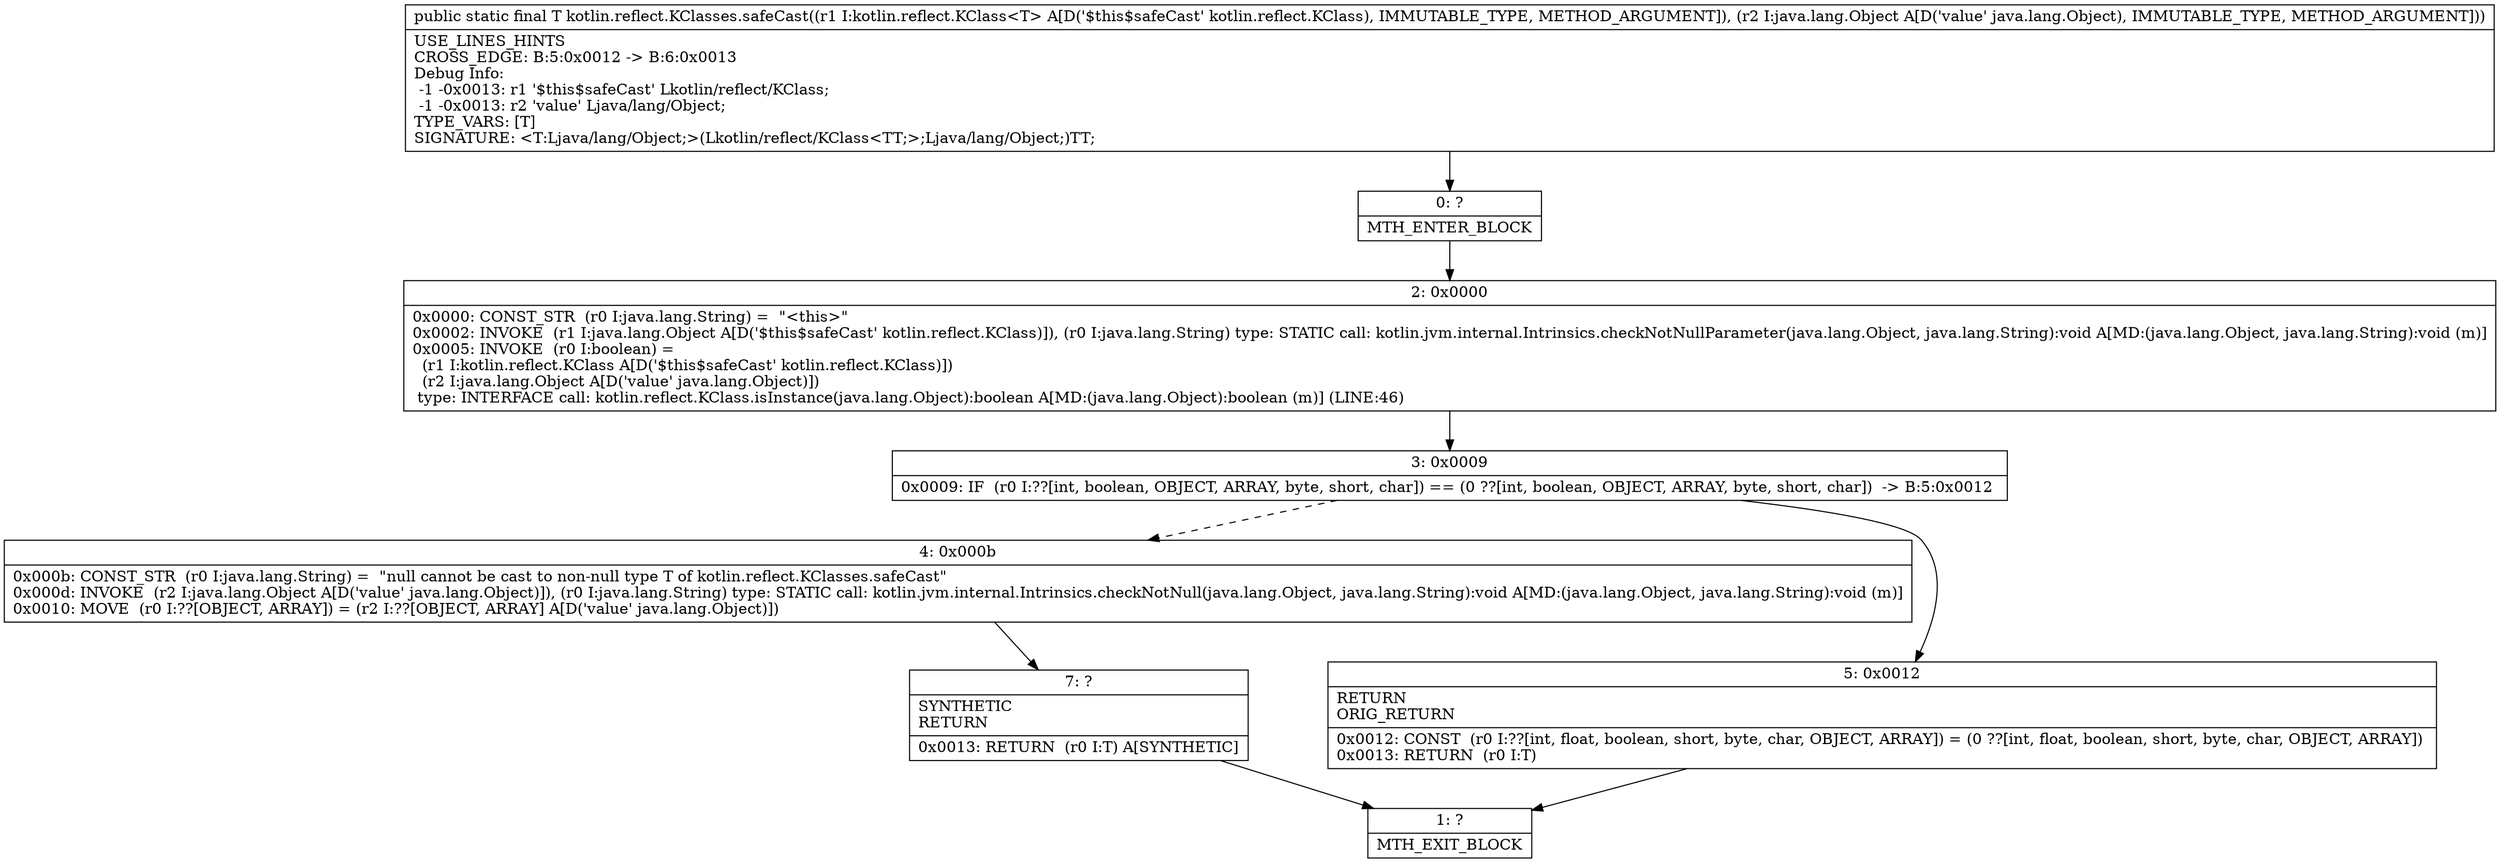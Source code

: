 digraph "CFG forkotlin.reflect.KClasses.safeCast(Lkotlin\/reflect\/KClass;Ljava\/lang\/Object;)Ljava\/lang\/Object;" {
Node_0 [shape=record,label="{0\:\ ?|MTH_ENTER_BLOCK\l}"];
Node_2 [shape=record,label="{2\:\ 0x0000|0x0000: CONST_STR  (r0 I:java.lang.String) =  \"\<this\>\" \l0x0002: INVOKE  (r1 I:java.lang.Object A[D('$this$safeCast' kotlin.reflect.KClass)]), (r0 I:java.lang.String) type: STATIC call: kotlin.jvm.internal.Intrinsics.checkNotNullParameter(java.lang.Object, java.lang.String):void A[MD:(java.lang.Object, java.lang.String):void (m)]\l0x0005: INVOKE  (r0 I:boolean) = \l  (r1 I:kotlin.reflect.KClass A[D('$this$safeCast' kotlin.reflect.KClass)])\l  (r2 I:java.lang.Object A[D('value' java.lang.Object)])\l type: INTERFACE call: kotlin.reflect.KClass.isInstance(java.lang.Object):boolean A[MD:(java.lang.Object):boolean (m)] (LINE:46)\l}"];
Node_3 [shape=record,label="{3\:\ 0x0009|0x0009: IF  (r0 I:??[int, boolean, OBJECT, ARRAY, byte, short, char]) == (0 ??[int, boolean, OBJECT, ARRAY, byte, short, char])  \-\> B:5:0x0012 \l}"];
Node_4 [shape=record,label="{4\:\ 0x000b|0x000b: CONST_STR  (r0 I:java.lang.String) =  \"null cannot be cast to non\-null type T of kotlin.reflect.KClasses.safeCast\" \l0x000d: INVOKE  (r2 I:java.lang.Object A[D('value' java.lang.Object)]), (r0 I:java.lang.String) type: STATIC call: kotlin.jvm.internal.Intrinsics.checkNotNull(java.lang.Object, java.lang.String):void A[MD:(java.lang.Object, java.lang.String):void (m)]\l0x0010: MOVE  (r0 I:??[OBJECT, ARRAY]) = (r2 I:??[OBJECT, ARRAY] A[D('value' java.lang.Object)]) \l}"];
Node_7 [shape=record,label="{7\:\ ?|SYNTHETIC\lRETURN\l|0x0013: RETURN  (r0 I:T) A[SYNTHETIC]\l}"];
Node_1 [shape=record,label="{1\:\ ?|MTH_EXIT_BLOCK\l}"];
Node_5 [shape=record,label="{5\:\ 0x0012|RETURN\lORIG_RETURN\l|0x0012: CONST  (r0 I:??[int, float, boolean, short, byte, char, OBJECT, ARRAY]) = (0 ??[int, float, boolean, short, byte, char, OBJECT, ARRAY]) \l0x0013: RETURN  (r0 I:T) \l}"];
MethodNode[shape=record,label="{public static final T kotlin.reflect.KClasses.safeCast((r1 I:kotlin.reflect.KClass\<T\> A[D('$this$safeCast' kotlin.reflect.KClass), IMMUTABLE_TYPE, METHOD_ARGUMENT]), (r2 I:java.lang.Object A[D('value' java.lang.Object), IMMUTABLE_TYPE, METHOD_ARGUMENT]))  | USE_LINES_HINTS\lCROSS_EDGE: B:5:0x0012 \-\> B:6:0x0013\lDebug Info:\l  \-1 \-0x0013: r1 '$this$safeCast' Lkotlin\/reflect\/KClass;\l  \-1 \-0x0013: r2 'value' Ljava\/lang\/Object;\lTYPE_VARS: [T]\lSIGNATURE: \<T:Ljava\/lang\/Object;\>(Lkotlin\/reflect\/KClass\<TT;\>;Ljava\/lang\/Object;)TT;\l}"];
MethodNode -> Node_0;Node_0 -> Node_2;
Node_2 -> Node_3;
Node_3 -> Node_4[style=dashed];
Node_3 -> Node_5;
Node_4 -> Node_7;
Node_7 -> Node_1;
Node_5 -> Node_1;
}

